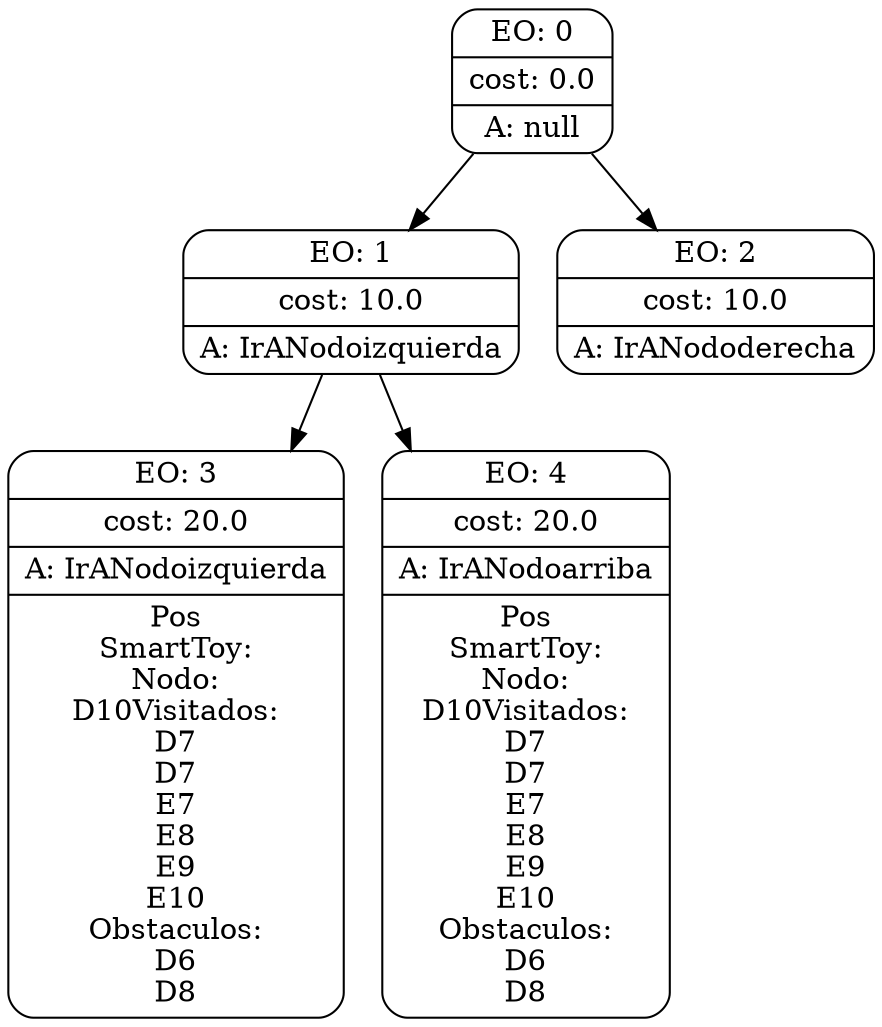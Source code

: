 digraph g {
node [shape = Mrecord];
nodo0[label="{EO: 0|cost: 0.0|A: null}"]
nodo1[label="{EO: 1|cost: 10.0|A: IrANodoizquierda
}"]
nodo3[label="{EO: 3|cost: 20.0|A: IrANodoizquierda
|
Pos\nSmartToy:\nNodo:\nD10

Visitados:\n
D7\nD7\nE7\nE8\nE9\nE10\n
Obstaculos:\n
D6\nD8\n

}"]

nodo1 -> nodo3;
nodo4[label="{EO: 4|cost: 20.0|A: IrANodoarriba
|
Pos\nSmartToy:\nNodo:\nD10

Visitados:\n
D7\nD7\nE7\nE8\nE9\nE10\n
Obstaculos:\n
D6\nD8\n

}"]

nodo1 -> nodo4;

nodo0 -> nodo1;
nodo2[label="{EO: 2|cost: 10.0|A: IrANododerecha
}"]

nodo0 -> nodo2;


}